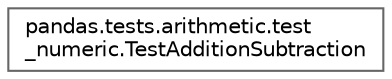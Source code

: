 digraph "Graphical Class Hierarchy"
{
 // LATEX_PDF_SIZE
  bgcolor="transparent";
  edge [fontname=Helvetica,fontsize=10,labelfontname=Helvetica,labelfontsize=10];
  node [fontname=Helvetica,fontsize=10,shape=box,height=0.2,width=0.4];
  rankdir="LR";
  Node0 [id="Node000000",label="pandas.tests.arithmetic.test\l_numeric.TestAdditionSubtraction",height=0.2,width=0.4,color="grey40", fillcolor="white", style="filled",URL="$dd/dd1/classpandas_1_1tests_1_1arithmetic_1_1test__numeric_1_1TestAdditionSubtraction.html",tooltip=" "];
}

